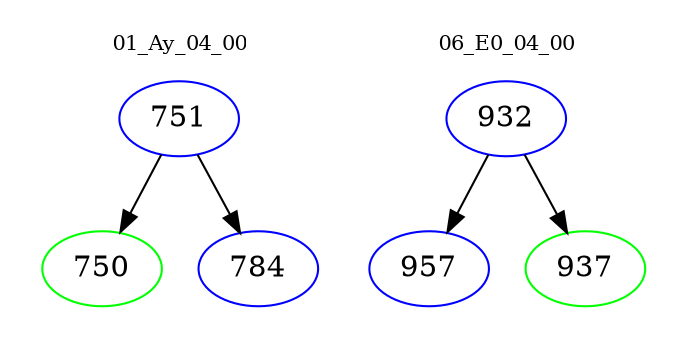 digraph{
subgraph cluster_0 {
color = white
label = "01_Ay_04_00";
fontsize=10;
T0_751 [label="751", color="blue"]
T0_751 -> T0_750 [color="black"]
T0_750 [label="750", color="green"]
T0_751 -> T0_784 [color="black"]
T0_784 [label="784", color="blue"]
}
subgraph cluster_1 {
color = white
label = "06_E0_04_00";
fontsize=10;
T1_932 [label="932", color="blue"]
T1_932 -> T1_957 [color="black"]
T1_957 [label="957", color="blue"]
T1_932 -> T1_937 [color="black"]
T1_937 [label="937", color="green"]
}
}
